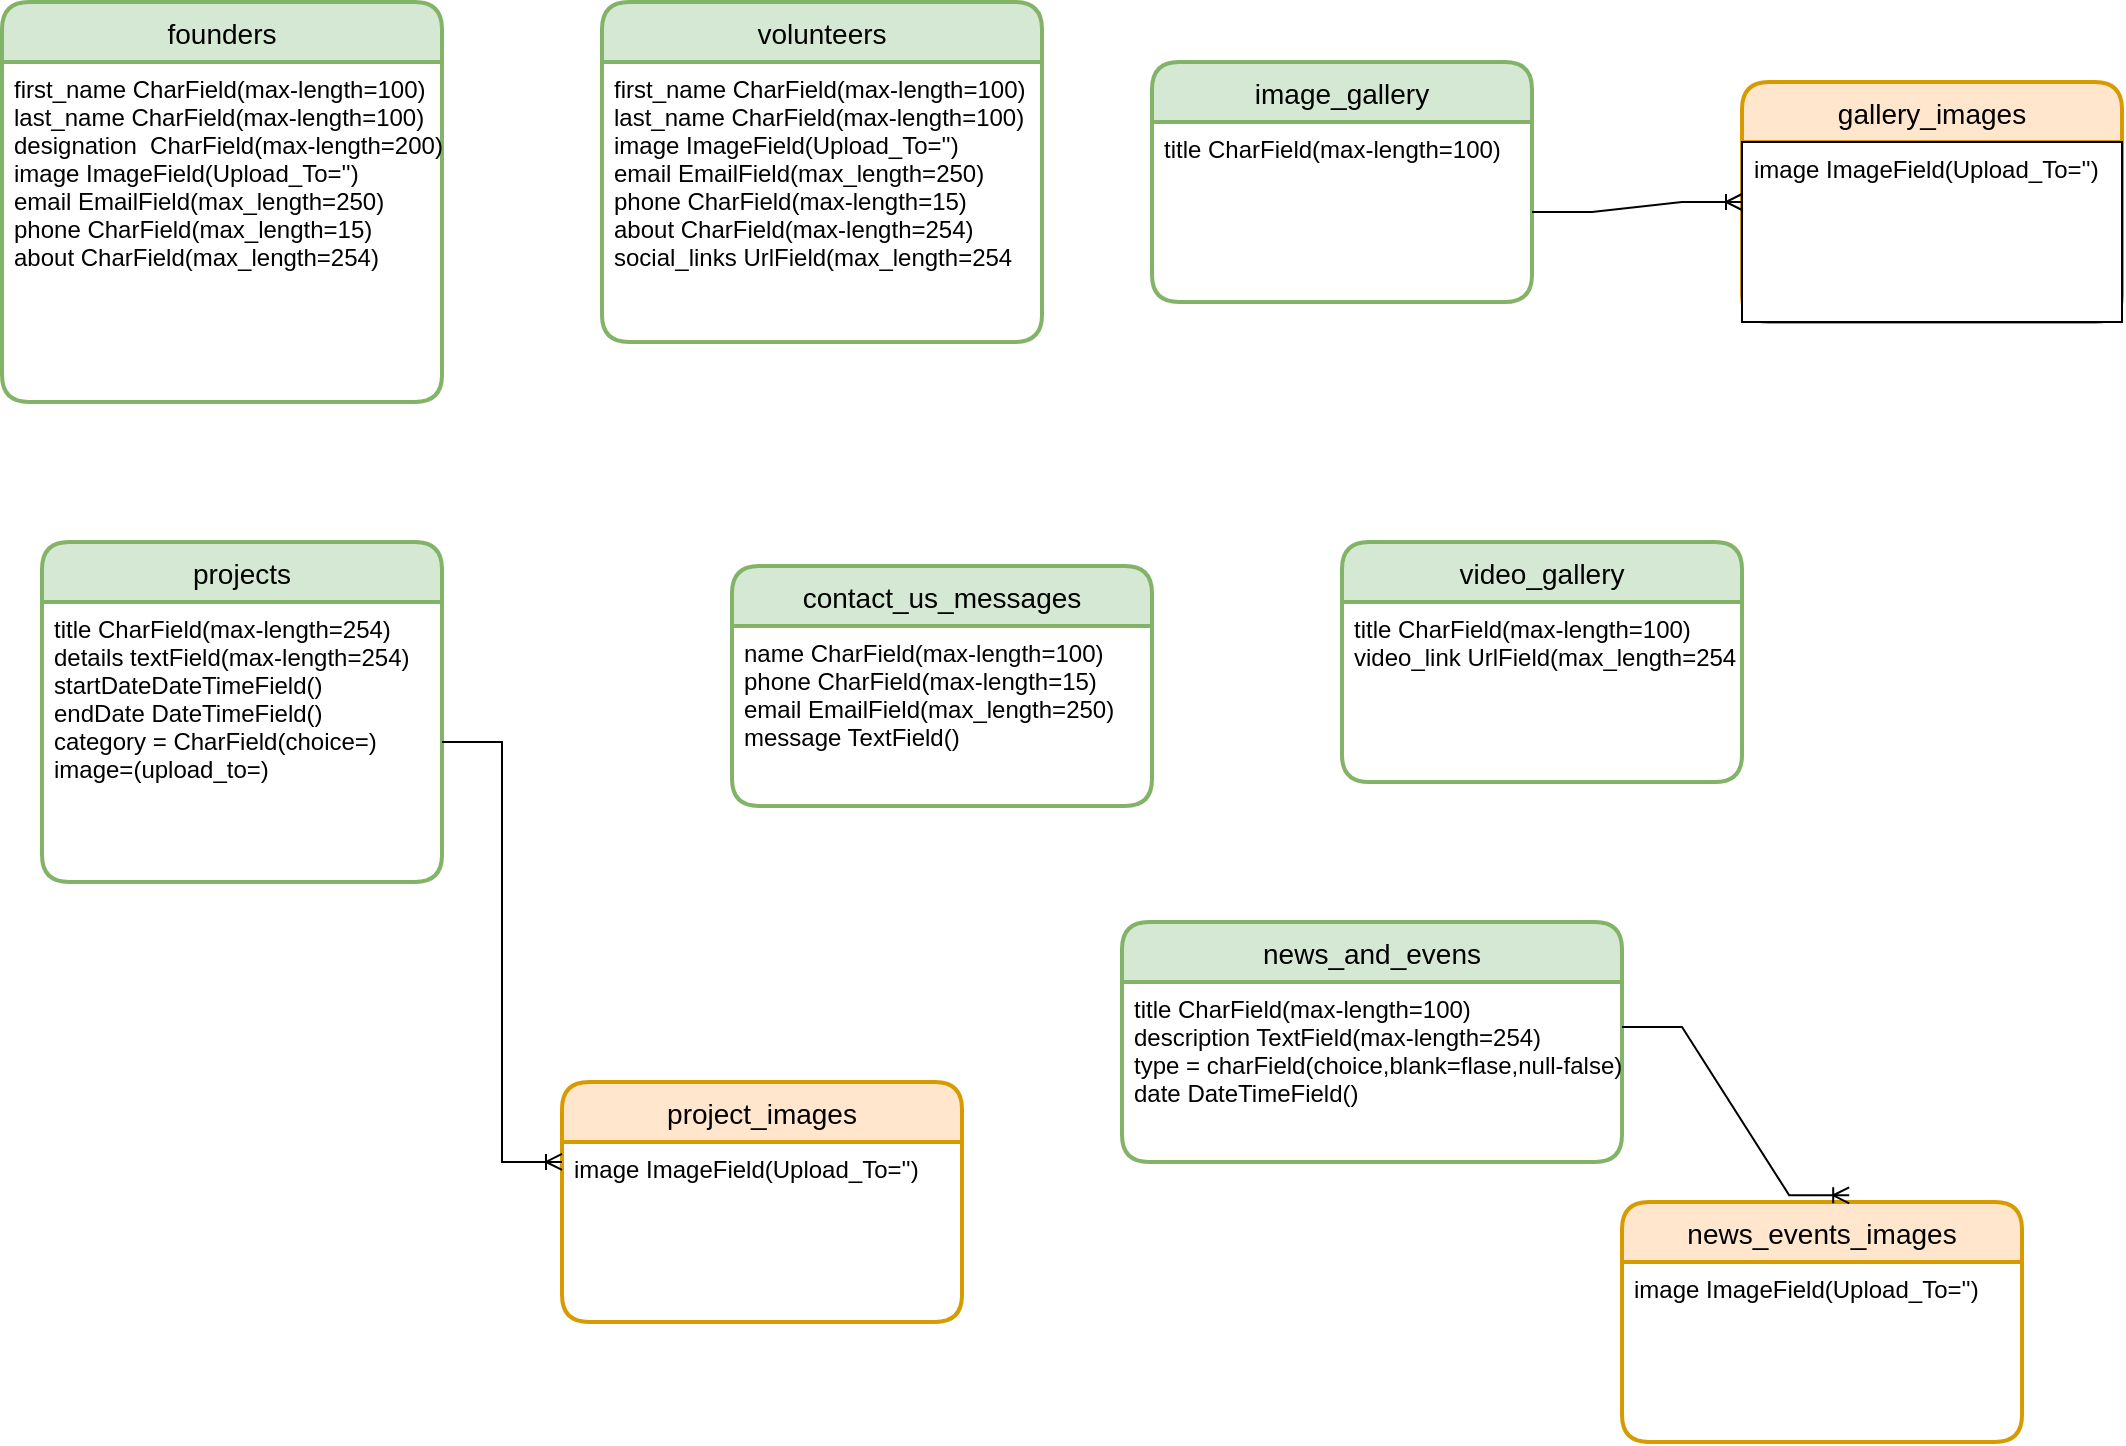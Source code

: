 <mxfile version="20.2.5" type="device"><diagram id="R2lEEEUBdFMjLlhIrx00" name="Page-1"><mxGraphModel dx="1108" dy="1550" grid="1" gridSize="10" guides="1" tooltips="1" connect="1" arrows="1" fold="1" page="1" pageScale="1" pageWidth="850" pageHeight="1100" math="0" shadow="0" extFonts="Permanent Marker^https://fonts.googleapis.com/css?family=Permanent+Marker"><root><mxCell id="0"/><mxCell id="1" parent="0"/><mxCell id="z1NGq5wijARAwQTk2Nlp-1" value="founders" style="swimlane;childLayout=stackLayout;horizontal=1;startSize=30;horizontalStack=0;rounded=1;fontSize=14;fontStyle=0;strokeWidth=2;resizeParent=0;resizeLast=1;shadow=0;dashed=0;align=center;fillColor=#d5e8d4;strokeColor=#82b366;" parent="1" vertex="1"><mxGeometry x="30" y="-90" width="220" height="200" as="geometry"/></mxCell><mxCell id="z1NGq5wijARAwQTk2Nlp-2" value="first_name CharField(max-length=100)&#10;last_name CharField(max-length=100)&#10;designation  CharField(max-length=200)&#10;image ImageField(Upload_To='')&#10;email EmailField(max_length=250)&#10;phone CharField(max_length=15)&#10;about CharField(max_length=254)" style="align=left;strokeColor=none;fillColor=none;spacingLeft=4;fontSize=12;verticalAlign=top;resizable=0;rotatable=0;part=1;" parent="z1NGq5wijARAwQTk2Nlp-1" vertex="1"><mxGeometry y="30" width="220" height="170" as="geometry"/></mxCell><mxCell id="z1NGq5wijARAwQTk2Nlp-3" value="volunteers" style="swimlane;childLayout=stackLayout;horizontal=1;startSize=30;horizontalStack=0;rounded=1;fontSize=14;fontStyle=0;strokeWidth=2;resizeParent=0;resizeLast=1;shadow=0;dashed=0;align=center;fillColor=#d5e8d4;strokeColor=#82b366;" parent="1" vertex="1"><mxGeometry x="330" y="-90" width="220" height="170" as="geometry"/></mxCell><mxCell id="z1NGq5wijARAwQTk2Nlp-4" value="first_name CharField(max-length=100)&#10;last_name CharField(max-length=100)&#10;image ImageField(Upload_To='')&#10;email EmailField(max_length=250)&#10;phone CharField(max-length=15)&#10;about CharField(max-length=254)&#10;social_links UrlField(max_length=254" style="align=left;strokeColor=none;fillColor=none;spacingLeft=4;fontSize=12;verticalAlign=top;resizable=0;rotatable=0;part=1;" parent="z1NGq5wijARAwQTk2Nlp-3" vertex="1"><mxGeometry y="30" width="220" height="140" as="geometry"/></mxCell><mxCell id="z1NGq5wijARAwQTk2Nlp-5" value="projects" style="swimlane;childLayout=stackLayout;horizontal=1;startSize=30;horizontalStack=0;rounded=1;fontSize=14;fontStyle=0;strokeWidth=2;resizeParent=0;resizeLast=1;shadow=0;dashed=0;align=center;fillColor=#d5e8d4;strokeColor=#82b366;" parent="1" vertex="1"><mxGeometry x="50" y="180" width="200" height="170" as="geometry"/></mxCell><mxCell id="z1NGq5wijARAwQTk2Nlp-6" value="title CharField(max-length=254)&#10;details textField(max-length=254)&#10;startDateDateTimeField()&#10;endDate DateTimeField()&#10;category = CharField(choice=)&#10;image=(upload_to=)&#10;" style="align=left;strokeColor=none;fillColor=none;spacingLeft=4;fontSize=12;verticalAlign=top;resizable=0;rotatable=0;part=1;" parent="z1NGq5wijARAwQTk2Nlp-5" vertex="1"><mxGeometry y="30" width="200" height="140" as="geometry"/></mxCell><mxCell id="z1NGq5wijARAwQTk2Nlp-7" value="news_and_evens" style="swimlane;childLayout=stackLayout;horizontal=1;startSize=30;horizontalStack=0;rounded=1;fontSize=14;fontStyle=0;strokeWidth=2;resizeParent=0;resizeLast=1;shadow=0;dashed=0;align=center;fillColor=#d5e8d4;strokeColor=#82b366;" parent="1" vertex="1"><mxGeometry x="590" y="370" width="250" height="120" as="geometry"/></mxCell><mxCell id="z1NGq5wijARAwQTk2Nlp-8" value="title CharField(max-length=100)&#10;description TextField(max-length=254)&#10;type = charField(choice,blank=flase,null-false)&#10;date DateTimeField()&#10;" style="align=left;strokeColor=none;fillColor=none;spacingLeft=4;fontSize=12;verticalAlign=top;resizable=0;rotatable=0;part=1;" parent="z1NGq5wijARAwQTk2Nlp-7" vertex="1"><mxGeometry y="30" width="250" height="90" as="geometry"/></mxCell><mxCell id="z1NGq5wijARAwQTk2Nlp-9" value="image_gallery" style="swimlane;childLayout=stackLayout;horizontal=1;startSize=30;horizontalStack=0;rounded=1;fontSize=14;fontStyle=0;strokeWidth=2;resizeParent=0;resizeLast=1;shadow=0;dashed=0;align=center;fillColor=#d5e8d4;strokeColor=#82b366;" parent="1" vertex="1"><mxGeometry x="605" y="-60" width="190" height="120" as="geometry"/></mxCell><mxCell id="z1NGq5wijARAwQTk2Nlp-10" value="title CharField(max-length=100)&#10;" style="align=left;strokeColor=none;fillColor=none;spacingLeft=4;fontSize=12;verticalAlign=top;resizable=0;rotatable=0;part=1;" parent="z1NGq5wijARAwQTk2Nlp-9" vertex="1"><mxGeometry y="30" width="190" height="90" as="geometry"/></mxCell><mxCell id="z1NGq5wijARAwQTk2Nlp-11" value="video_gallery" style="swimlane;childLayout=stackLayout;horizontal=1;startSize=30;horizontalStack=0;rounded=1;fontSize=14;fontStyle=0;strokeWidth=2;resizeParent=0;resizeLast=1;shadow=0;dashed=0;align=center;fillColor=#d5e8d4;strokeColor=#82b366;" parent="1" vertex="1"><mxGeometry x="700" y="180" width="200" height="120" as="geometry"/></mxCell><mxCell id="z1NGq5wijARAwQTk2Nlp-12" value="title CharField(max-length=100)&#10;video_link UrlField(max_length=254" style="align=left;strokeColor=none;fillColor=none;spacingLeft=4;fontSize=12;verticalAlign=top;resizable=0;rotatable=0;part=1;" parent="z1NGq5wijARAwQTk2Nlp-11" vertex="1"><mxGeometry y="30" width="200" height="90" as="geometry"/></mxCell><mxCell id="z1NGq5wijARAwQTk2Nlp-13" value="contact_us_messages" style="swimlane;childLayout=stackLayout;horizontal=1;startSize=30;horizontalStack=0;rounded=1;fontSize=14;fontStyle=0;strokeWidth=2;resizeParent=0;resizeLast=1;shadow=0;dashed=0;align=center;fillColor=#d5e8d4;strokeColor=#82b366;" parent="1" vertex="1"><mxGeometry x="395" y="192" width="210" height="120" as="geometry"/></mxCell><mxCell id="z1NGq5wijARAwQTk2Nlp-14" value="name CharField(max-length=100)&#10;phone CharField(max-length=15)&#10;email EmailField(max_length=250)&#10;message TextField()" style="align=left;strokeColor=none;fillColor=none;spacingLeft=4;fontSize=12;verticalAlign=top;resizable=0;rotatable=0;part=1;" parent="z1NGq5wijARAwQTk2Nlp-13" vertex="1"><mxGeometry y="30" width="210" height="90" as="geometry"/></mxCell><mxCell id="z1NGq5wijARAwQTk2Nlp-16" value="gallery_images" style="swimlane;childLayout=stackLayout;horizontal=1;startSize=30;horizontalStack=0;rounded=1;fontSize=14;fontStyle=0;strokeWidth=2;resizeParent=0;resizeLast=1;shadow=0;dashed=0;align=center;fillColor=#ffe6cc;strokeColor=#d79b00;" parent="1" vertex="1"><mxGeometry x="900" y="-50" width="190" height="120" as="geometry"/></mxCell><mxCell id="z1NGq5wijARAwQTk2Nlp-17" value="image ImageField(Upload_To='')" style="align=left;spacingLeft=4;fontSize=12;verticalAlign=top;resizable=0;rotatable=0;part=1;" parent="z1NGq5wijARAwQTk2Nlp-16" vertex="1"><mxGeometry y="30" width="190" height="90" as="geometry"/></mxCell><mxCell id="qighW4H0OR7XvVOuEN8k-4" value="" style="align=left;spacingLeft=4;fontSize=12;verticalAlign=top;resizable=0;rotatable=0;part=1;" parent="z1NGq5wijARAwQTk2Nlp-16" vertex="1"><mxGeometry y="120" width="190" as="geometry"/></mxCell><mxCell id="z1NGq5wijARAwQTk2Nlp-19" value="news_events_images" style="swimlane;childLayout=stackLayout;horizontal=1;startSize=30;horizontalStack=0;rounded=1;fontSize=14;fontStyle=0;strokeWidth=2;resizeParent=0;resizeLast=1;shadow=0;dashed=0;align=center;fillColor=#ffe6cc;strokeColor=#d79b00;" parent="1" vertex="1"><mxGeometry x="840" y="510" width="200" height="120" as="geometry"/></mxCell><mxCell id="qighW4H0OR7XvVOuEN8k-3" value="image ImageField(Upload_To='')" style="align=left;strokeColor=none;fillColor=none;spacingLeft=4;fontSize=12;verticalAlign=top;resizable=0;rotatable=0;part=1;" parent="z1NGq5wijARAwQTk2Nlp-19" vertex="1"><mxGeometry y="30" width="200" height="90" as="geometry"/></mxCell><mxCell id="z1NGq5wijARAwQTk2Nlp-26" value="project_images" style="swimlane;childLayout=stackLayout;horizontal=1;startSize=30;horizontalStack=0;rounded=1;fontSize=14;fontStyle=0;strokeWidth=2;resizeParent=0;resizeLast=1;shadow=0;dashed=0;align=center;fillColor=#ffe6cc;strokeColor=#d79b00;" parent="1" vertex="1"><mxGeometry x="310" y="450" width="200" height="120" as="geometry"/></mxCell><mxCell id="z1NGq5wijARAwQTk2Nlp-27" value="image ImageField(Upload_To='')" style="align=left;strokeColor=none;fillColor=none;spacingLeft=4;fontSize=12;verticalAlign=top;resizable=0;rotatable=0;part=1;" parent="z1NGq5wijARAwQTk2Nlp-26" vertex="1"><mxGeometry y="30" width="200" height="90" as="geometry"/></mxCell><mxCell id="qighW4H0OR7XvVOuEN8k-7" value="" style="edgeStyle=entityRelationEdgeStyle;fontSize=12;html=1;endArrow=ERoneToMany;rounded=0;entryX=0;entryY=0.5;entryDx=0;entryDy=0;exitX=1;exitY=0.5;exitDx=0;exitDy=0;" parent="1" source="z1NGq5wijARAwQTk2Nlp-10" target="z1NGq5wijARAwQTk2Nlp-16" edge="1"><mxGeometry width="100" height="100" relative="1" as="geometry"><mxPoint x="370" y="460" as="sourcePoint"/><mxPoint x="910" y="-50" as="targetPoint"/></mxGeometry></mxCell><mxCell id="qighW4H0OR7XvVOuEN8k-8" value="" style="edgeStyle=entityRelationEdgeStyle;fontSize=12;html=1;endArrow=ERoneToMany;rounded=0;exitX=1;exitY=0.5;exitDx=0;exitDy=0;entryX=0;entryY=0.111;entryDx=0;entryDy=0;entryPerimeter=0;" parent="1" source="z1NGq5wijARAwQTk2Nlp-6" target="z1NGq5wijARAwQTk2Nlp-27" edge="1"><mxGeometry width="100" height="100" relative="1" as="geometry"><mxPoint x="430" y="430" as="sourcePoint"/><mxPoint x="300" y="490" as="targetPoint"/></mxGeometry></mxCell><mxCell id="qighW4H0OR7XvVOuEN8k-15" value="" style="edgeStyle=entityRelationEdgeStyle;fontSize=12;html=1;endArrow=ERoneToMany;rounded=0;exitX=1;exitY=0.25;exitDx=0;exitDy=0;entryX=0.568;entryY=-0.028;entryDx=0;entryDy=0;entryPerimeter=0;" parent="1" source="z1NGq5wijARAwQTk2Nlp-8" target="z1NGq5wijARAwQTk2Nlp-19" edge="1"><mxGeometry width="100" height="100" relative="1" as="geometry"><mxPoint x="830" y="400" as="sourcePoint"/><mxPoint x="950" y="500" as="targetPoint"/></mxGeometry></mxCell></root></mxGraphModel></diagram></mxfile>